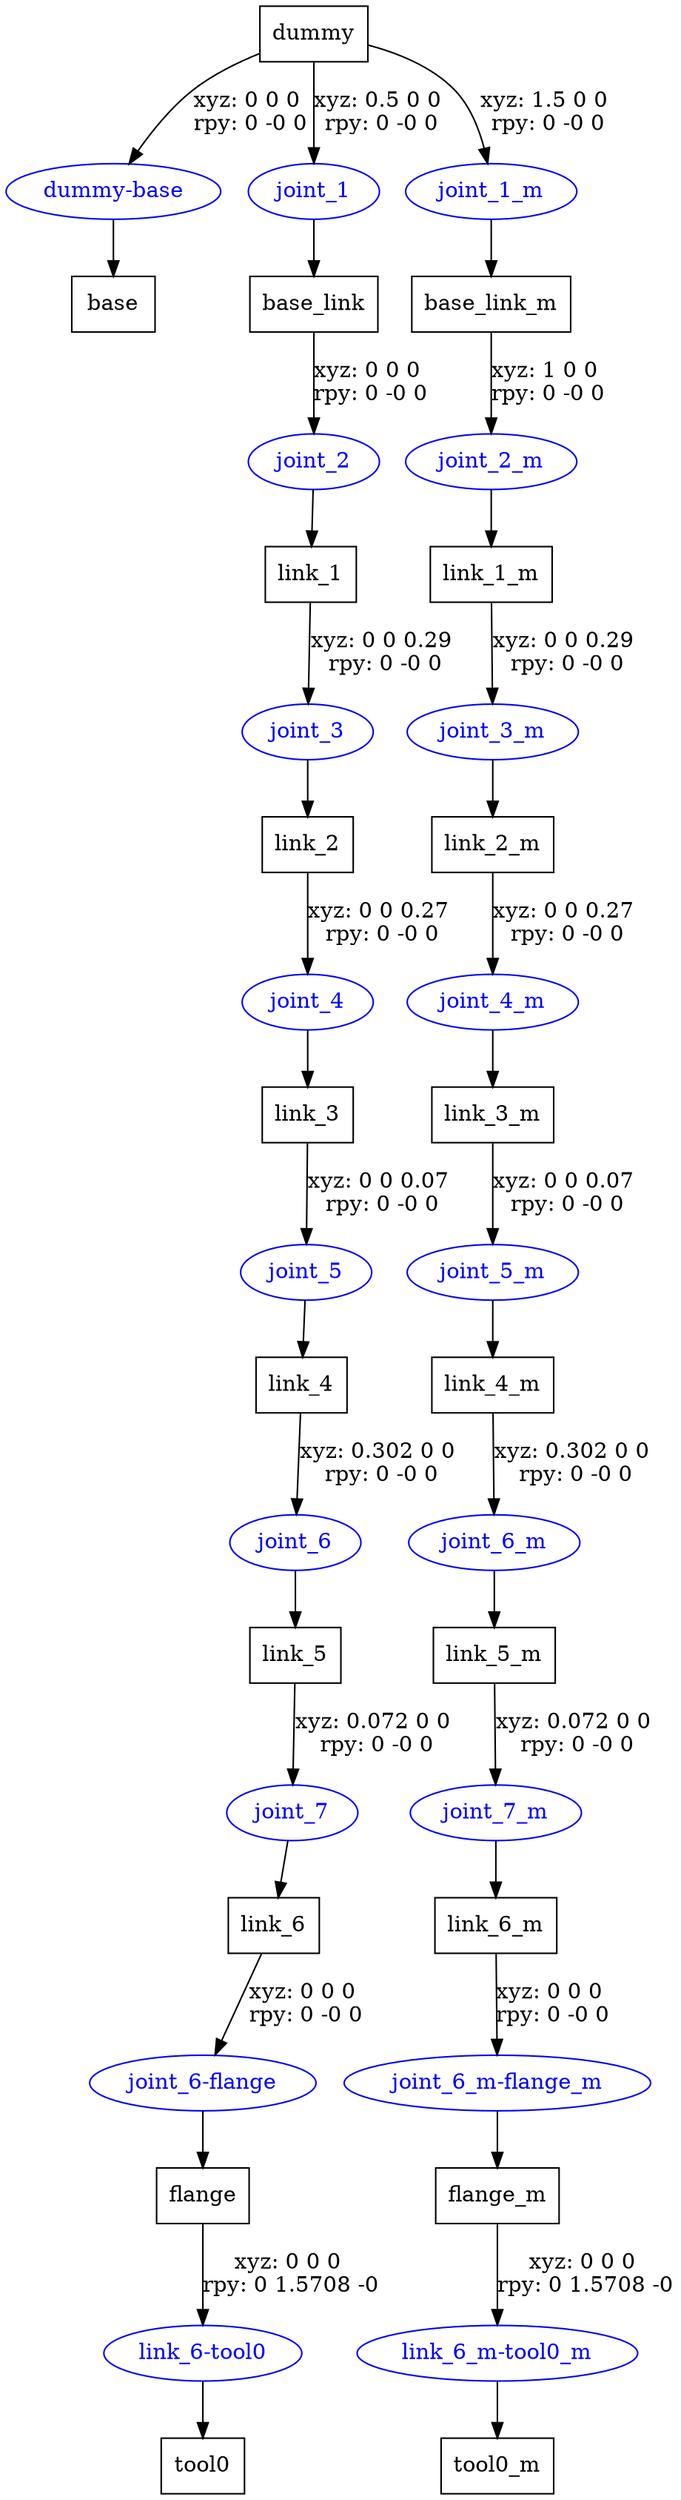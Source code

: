 digraph G {
node [shape=box];
"dummy" [label="dummy"];
"base" [label="base"];
"base_link" [label="base_link"];
"link_1" [label="link_1"];
"link_2" [label="link_2"];
"link_3" [label="link_3"];
"link_4" [label="link_4"];
"link_5" [label="link_5"];
"link_6" [label="link_6"];
"flange" [label="flange"];
"tool0" [label="tool0"];
"base_link_m" [label="base_link_m"];
"link_1_m" [label="link_1_m"];
"link_2_m" [label="link_2_m"];
"link_3_m" [label="link_3_m"];
"link_4_m" [label="link_4_m"];
"link_5_m" [label="link_5_m"];
"link_6_m" [label="link_6_m"];
"flange_m" [label="flange_m"];
"tool0_m" [label="tool0_m"];
node [shape=ellipse, color=blue, fontcolor=blue];
"dummy" -> "dummy-base" [label="xyz: 0 0 0 \nrpy: 0 -0 0"]
"dummy-base" -> "base"
"dummy" -> "joint_1" [label="xyz: 0.5 0 0 \nrpy: 0 -0 0"]
"joint_1" -> "base_link"
"base_link" -> "joint_2" [label="xyz: 0 0 0 \nrpy: 0 -0 0"]
"joint_2" -> "link_1"
"link_1" -> "joint_3" [label="xyz: 0 0 0.29 \nrpy: 0 -0 0"]
"joint_3" -> "link_2"
"link_2" -> "joint_4" [label="xyz: 0 0 0.27 \nrpy: 0 -0 0"]
"joint_4" -> "link_3"
"link_3" -> "joint_5" [label="xyz: 0 0 0.07 \nrpy: 0 -0 0"]
"joint_5" -> "link_4"
"link_4" -> "joint_6" [label="xyz: 0.302 0 0 \nrpy: 0 -0 0"]
"joint_6" -> "link_5"
"link_5" -> "joint_7" [label="xyz: 0.072 0 0 \nrpy: 0 -0 0"]
"joint_7" -> "link_6"
"link_6" -> "joint_6-flange" [label="xyz: 0 0 0 \nrpy: 0 -0 0"]
"joint_6-flange" -> "flange"
"flange" -> "link_6-tool0" [label="xyz: 0 0 0 \nrpy: 0 1.5708 -0"]
"link_6-tool0" -> "tool0"
"dummy" -> "joint_1_m" [label="xyz: 1.5 0 0 \nrpy: 0 -0 0"]
"joint_1_m" -> "base_link_m"
"base_link_m" -> "joint_2_m" [label="xyz: 1 0 0 \nrpy: 0 -0 0"]
"joint_2_m" -> "link_1_m"
"link_1_m" -> "joint_3_m" [label="xyz: 0 0 0.29 \nrpy: 0 -0 0"]
"joint_3_m" -> "link_2_m"
"link_2_m" -> "joint_4_m" [label="xyz: 0 0 0.27 \nrpy: 0 -0 0"]
"joint_4_m" -> "link_3_m"
"link_3_m" -> "joint_5_m" [label="xyz: 0 0 0.07 \nrpy: 0 -0 0"]
"joint_5_m" -> "link_4_m"
"link_4_m" -> "joint_6_m" [label="xyz: 0.302 0 0 \nrpy: 0 -0 0"]
"joint_6_m" -> "link_5_m"
"link_5_m" -> "joint_7_m" [label="xyz: 0.072 0 0 \nrpy: 0 -0 0"]
"joint_7_m" -> "link_6_m"
"link_6_m" -> "joint_6_m-flange_m" [label="xyz: 0 0 0 \nrpy: 0 -0 0"]
"joint_6_m-flange_m" -> "flange_m"
"flange_m" -> "link_6_m-tool0_m" [label="xyz: 0 0 0 \nrpy: 0 1.5708 -0"]
"link_6_m-tool0_m" -> "tool0_m"
}
